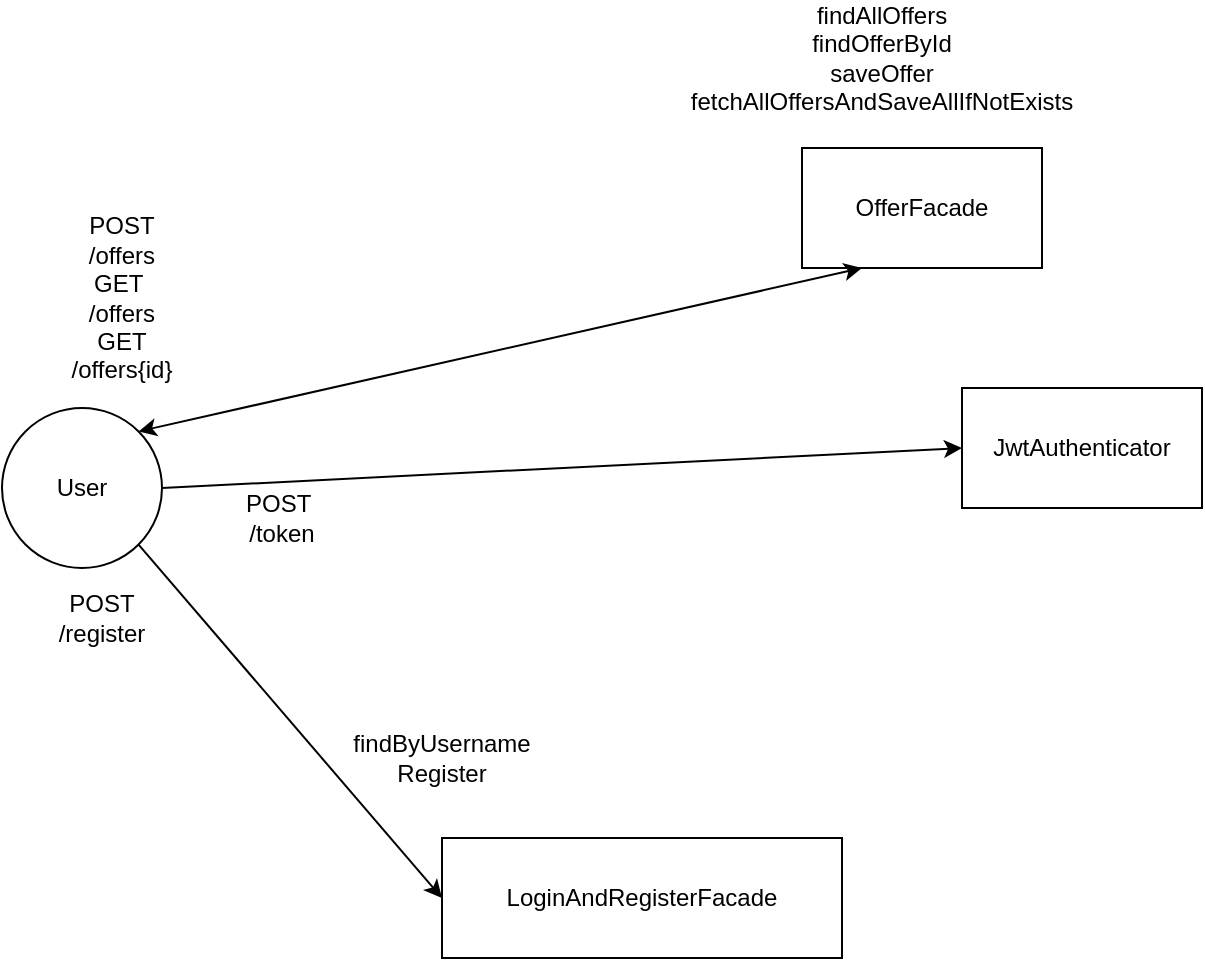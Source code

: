 <mxfile version="21.6.8" type="device">
  <diagram id="C5RBs43oDa-KdzZeNtuy" name="Page-1">
    <mxGraphModel dx="819" dy="429" grid="1" gridSize="10" guides="1" tooltips="1" connect="1" arrows="1" fold="1" page="1" pageScale="1" pageWidth="827" pageHeight="1169" math="0" shadow="0">
      <root>
        <mxCell id="WIyWlLk6GJQsqaUBKTNV-0" />
        <mxCell id="WIyWlLk6GJQsqaUBKTNV-1" parent="WIyWlLk6GJQsqaUBKTNV-0" />
        <mxCell id="42Miq7IlmdtytjDMiA38-0" value="User" style="ellipse;whiteSpace=wrap;html=1;aspect=fixed;" vertex="1" parent="WIyWlLk6GJQsqaUBKTNV-1">
          <mxGeometry x="60" y="340" width="80" height="80" as="geometry" />
        </mxCell>
        <mxCell id="42Miq7IlmdtytjDMiA38-1" value="OfferFacade" style="rounded=0;whiteSpace=wrap;html=1;" vertex="1" parent="WIyWlLk6GJQsqaUBKTNV-1">
          <mxGeometry x="460" y="210" width="120" height="60" as="geometry" />
        </mxCell>
        <mxCell id="42Miq7IlmdtytjDMiA38-2" value="LoginAndRegisterFacade" style="rounded=0;whiteSpace=wrap;html=1;" vertex="1" parent="WIyWlLk6GJQsqaUBKTNV-1">
          <mxGeometry x="280" y="555" width="200" height="60" as="geometry" />
        </mxCell>
        <mxCell id="42Miq7IlmdtytjDMiA38-5" value="JwtAuthenticator" style="rounded=0;whiteSpace=wrap;html=1;" vertex="1" parent="WIyWlLk6GJQsqaUBKTNV-1">
          <mxGeometry x="540" y="330" width="120" height="60" as="geometry" />
        </mxCell>
        <mxCell id="42Miq7IlmdtytjDMiA38-6" value="" style="endArrow=classic;html=1;rounded=0;exitX=1;exitY=0.5;exitDx=0;exitDy=0;entryX=0;entryY=0.5;entryDx=0;entryDy=0;" edge="1" parent="WIyWlLk6GJQsqaUBKTNV-1" source="42Miq7IlmdtytjDMiA38-0" target="42Miq7IlmdtytjDMiA38-5">
          <mxGeometry width="50" height="50" relative="1" as="geometry">
            <mxPoint x="580" y="410" as="sourcePoint" />
            <mxPoint x="560" y="430" as="targetPoint" />
          </mxGeometry>
        </mxCell>
        <mxCell id="42Miq7IlmdtytjDMiA38-9" value="" style="endArrow=classic;startArrow=classic;html=1;rounded=0;entryX=0.25;entryY=1;entryDx=0;entryDy=0;exitX=1;exitY=0;exitDx=0;exitDy=0;" edge="1" parent="WIyWlLk6GJQsqaUBKTNV-1" source="42Miq7IlmdtytjDMiA38-0" target="42Miq7IlmdtytjDMiA38-1">
          <mxGeometry width="50" height="50" relative="1" as="geometry">
            <mxPoint x="580" y="410" as="sourcePoint" />
            <mxPoint x="630" y="360" as="targetPoint" />
          </mxGeometry>
        </mxCell>
        <mxCell id="42Miq7IlmdtytjDMiA38-10" value="POST&amp;nbsp;&lt;br&gt;/token" style="text;html=1;strokeColor=none;fillColor=none;align=center;verticalAlign=middle;whiteSpace=wrap;rounded=0;" vertex="1" parent="WIyWlLk6GJQsqaUBKTNV-1">
          <mxGeometry x="170" y="380" width="60" height="30" as="geometry" />
        </mxCell>
        <mxCell id="42Miq7IlmdtytjDMiA38-11" value="POST /register" style="text;html=1;strokeColor=none;fillColor=none;align=center;verticalAlign=middle;whiteSpace=wrap;rounded=0;" vertex="1" parent="WIyWlLk6GJQsqaUBKTNV-1">
          <mxGeometry x="80" y="430" width="60" height="30" as="geometry" />
        </mxCell>
        <mxCell id="42Miq7IlmdtytjDMiA38-13" value="" style="endArrow=classic;html=1;rounded=0;exitX=1;exitY=1;exitDx=0;exitDy=0;entryX=0;entryY=0.5;entryDx=0;entryDy=0;" edge="1" parent="WIyWlLk6GJQsqaUBKTNV-1" source="42Miq7IlmdtytjDMiA38-0" target="42Miq7IlmdtytjDMiA38-2">
          <mxGeometry width="50" height="50" relative="1" as="geometry">
            <mxPoint x="340" y="350" as="sourcePoint" />
            <mxPoint x="390" y="300" as="targetPoint" />
          </mxGeometry>
        </mxCell>
        <mxCell id="42Miq7IlmdtytjDMiA38-14" value="POST /offers&lt;br&gt;GET&amp;nbsp;&lt;br&gt;/offers&lt;br&gt;GET /offers{id}" style="text;html=1;strokeColor=none;fillColor=none;align=center;verticalAlign=middle;whiteSpace=wrap;rounded=0;" vertex="1" parent="WIyWlLk6GJQsqaUBKTNV-1">
          <mxGeometry x="90" y="270" width="60" height="30" as="geometry" />
        </mxCell>
        <mxCell id="42Miq7IlmdtytjDMiA38-18" value="findByUsername&lt;br&gt;Register" style="text;html=1;strokeColor=none;fillColor=none;align=center;verticalAlign=middle;whiteSpace=wrap;rounded=0;" vertex="1" parent="WIyWlLk6GJQsqaUBKTNV-1">
          <mxGeometry x="250" y="500" width="60" height="30" as="geometry" />
        </mxCell>
        <mxCell id="42Miq7IlmdtytjDMiA38-19" value="findAllOffers&lt;br&gt;findOfferById&lt;br&gt;saveOffer&lt;br&gt;fetchAllOffersAndSaveAllIfNotExists" style="text;html=1;strokeColor=none;fillColor=none;align=center;verticalAlign=middle;whiteSpace=wrap;rounded=0;" vertex="1" parent="WIyWlLk6GJQsqaUBKTNV-1">
          <mxGeometry x="470" y="140" width="60" height="50" as="geometry" />
        </mxCell>
      </root>
    </mxGraphModel>
  </diagram>
</mxfile>
